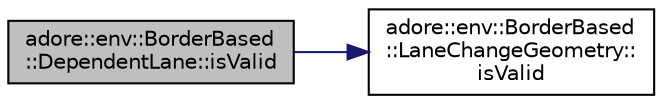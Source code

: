 digraph "adore::env::BorderBased::DependentLane::isValid"
{
 // LATEX_PDF_SIZE
  edge [fontname="Helvetica",fontsize="10",labelfontname="Helvetica",labelfontsize="10"];
  node [fontname="Helvetica",fontsize="10",shape=record];
  rankdir="LR";
  Node1 [label="adore::env::BorderBased\l::DependentLane::isValid",height=0.2,width=0.4,color="black", fillcolor="grey75", style="filled", fontcolor="black",tooltip="Check whether LaneChangeView is valid."];
  Node1 -> Node2 [color="midnightblue",fontsize="10",style="solid",fontname="Helvetica"];
  Node2 [label="adore::env::BorderBased\l::LaneChangeGeometry::\lisValid",height=0.2,width=0.4,color="black", fillcolor="white", style="filled",URL="$classadore_1_1env_1_1BorderBased_1_1LaneChangeGeometry.html#a0702c4af7ecca26a95bd26b9d4e74ebc",tooltip="Check whether the LaneChangeGeometry is valid."];
}
